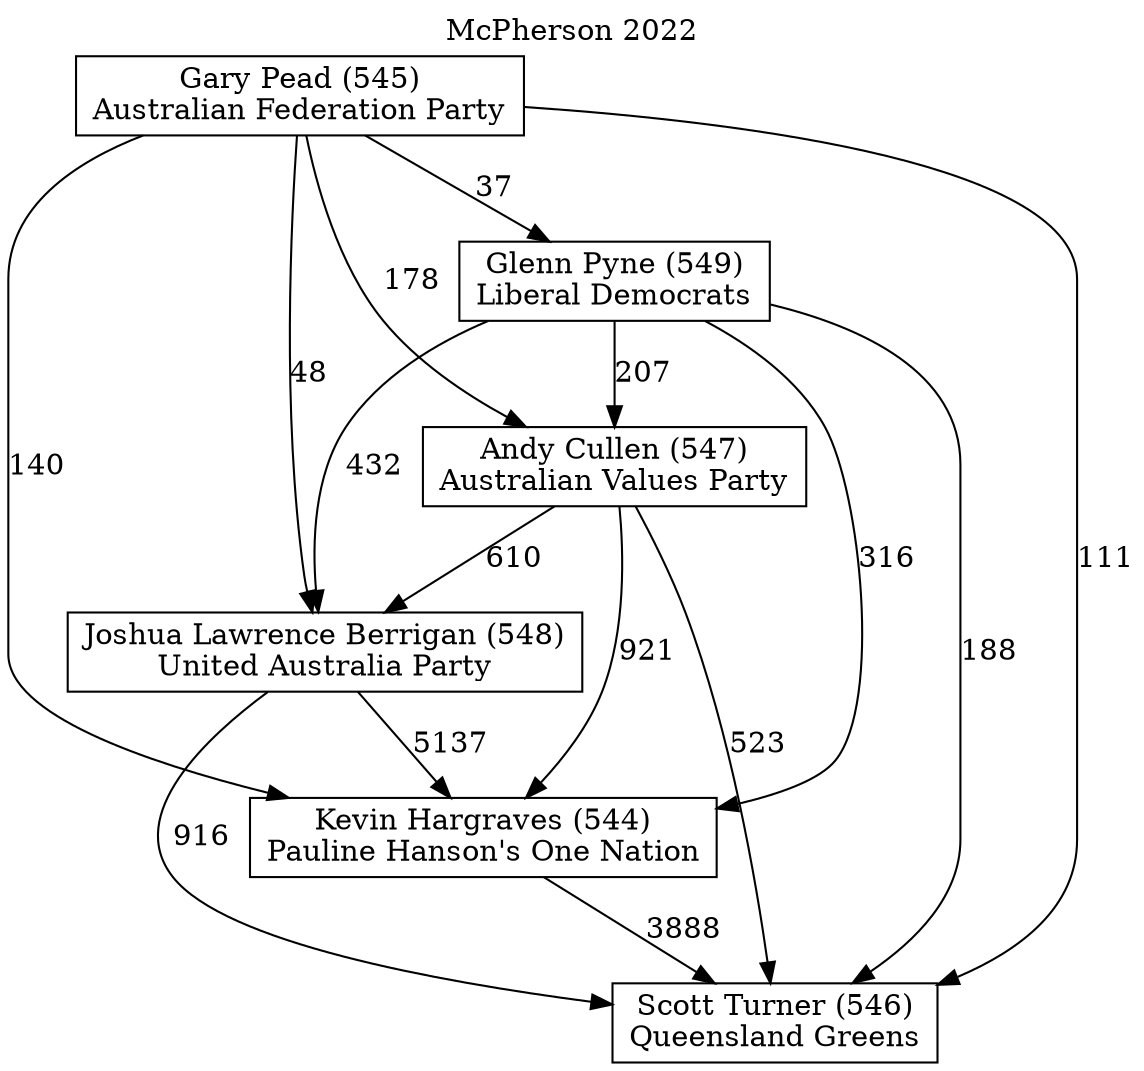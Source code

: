 // House preference flow
digraph "Scott Turner (546)_McPherson_2022" {
	graph [label="McPherson 2022" labelloc=t mclimit=10]
	node [shape=box]
	"Andy Cullen (547)" [label="Andy Cullen (547)
Australian Values Party"]
	"Glenn Pyne (549)" [label="Glenn Pyne (549)
Liberal Democrats"]
	"Scott Turner (546)" [label="Scott Turner (546)
Queensland Greens"]
	"Gary Pead (545)" [label="Gary Pead (545)
Australian Federation Party"]
	"Joshua Lawrence Berrigan (548)" [label="Joshua Lawrence Berrigan (548)
United Australia Party"]
	"Kevin Hargraves (544)" [label="Kevin Hargraves (544)
Pauline Hanson's One Nation"]
	"Gary Pead (545)" -> "Scott Turner (546)" [label=111]
	"Andy Cullen (547)" -> "Joshua Lawrence Berrigan (548)" [label=610]
	"Glenn Pyne (549)" -> "Joshua Lawrence Berrigan (548)" [label=432]
	"Kevin Hargraves (544)" -> "Scott Turner (546)" [label=3888]
	"Glenn Pyne (549)" -> "Kevin Hargraves (544)" [label=316]
	"Joshua Lawrence Berrigan (548)" -> "Scott Turner (546)" [label=916]
	"Glenn Pyne (549)" -> "Scott Turner (546)" [label=188]
	"Gary Pead (545)" -> "Andy Cullen (547)" [label=178]
	"Joshua Lawrence Berrigan (548)" -> "Kevin Hargraves (544)" [label=5137]
	"Gary Pead (545)" -> "Kevin Hargraves (544)" [label=140]
	"Gary Pead (545)" -> "Joshua Lawrence Berrigan (548)" [label=48]
	"Andy Cullen (547)" -> "Kevin Hargraves (544)" [label=921]
	"Gary Pead (545)" -> "Glenn Pyne (549)" [label=37]
	"Andy Cullen (547)" -> "Scott Turner (546)" [label=523]
	"Glenn Pyne (549)" -> "Andy Cullen (547)" [label=207]
}

